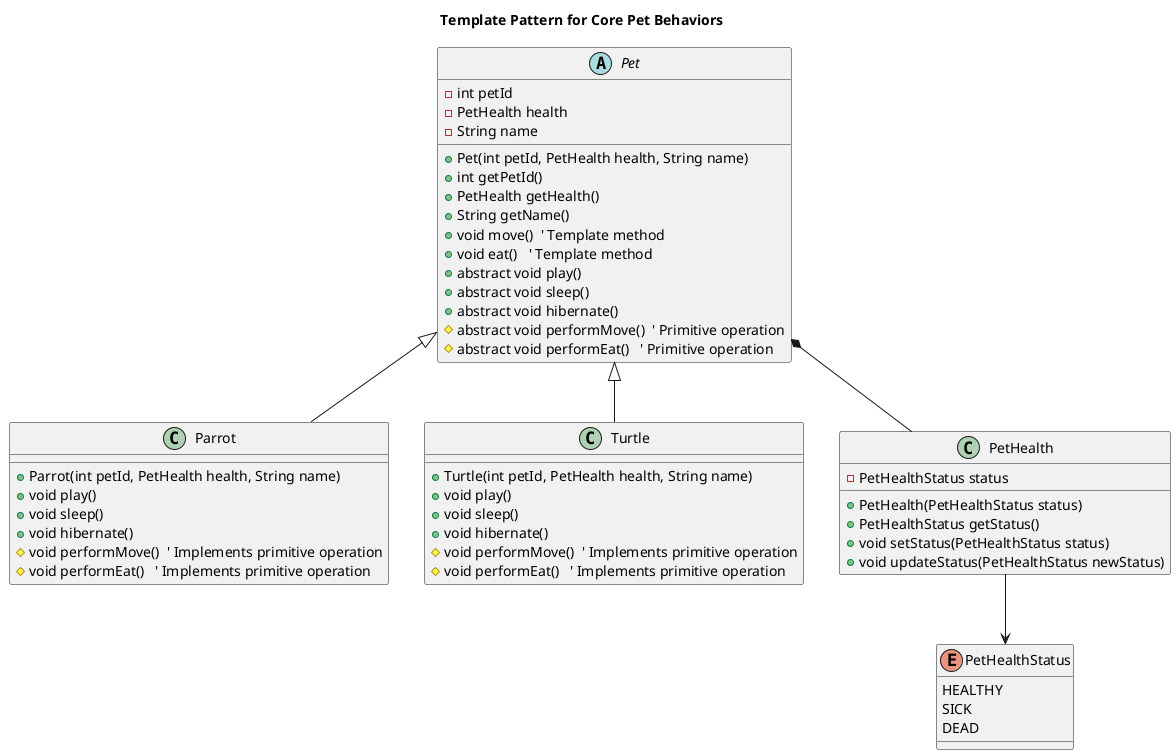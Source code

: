 @startuml
title Template Pattern for Core Pet Behaviors

' Abstract Class
abstract class Pet {
    - int petId
    - PetHealth health
    - String name
    + Pet(int petId, PetHealth health, String name)
    + int getPetId()
    + PetHealth getHealth()
    + String getName()
    + void move()  ' Template method
    + void eat()   ' Template method
    + abstract void play()
    + abstract void sleep()
    + abstract void hibernate()
    # abstract void performMove()  ' Primitive operation
    # abstract void performEat()   ' Primitive operation
}

' Concrete Classes
class Parrot extends Pet {
    + Parrot(int petId, PetHealth health, String name)
    + void play()
    + void sleep()
    + void hibernate()
    # void performMove()  ' Implements primitive operation
    # void performEat()   ' Implements primitive operation
}

class Turtle extends Pet {
    + Turtle(int petId, PetHealth health, String name)
    + void play()
    + void sleep()
    + void hibernate()
    # void performMove()  ' Implements primitive operation
    # void performEat()   ' Implements primitive operation
}

' Supporting Class
class PetHealth {
    - PetHealthStatus status
    + PetHealth(PetHealthStatus status)
    + PetHealthStatus getStatus()
    + void setStatus(PetHealthStatus status)
    + void updateStatus(PetHealthStatus newStatus)
}

' Enum for PetHealthStatus
enum PetHealthStatus {
    HEALTHY
    SICK
    DEAD
}

' Relationships
' Pet <|-- Parrot
' Pet <|-- Turtle
Pet *-- PetHealth
PetHealth --> PetHealthStatus

@enduml